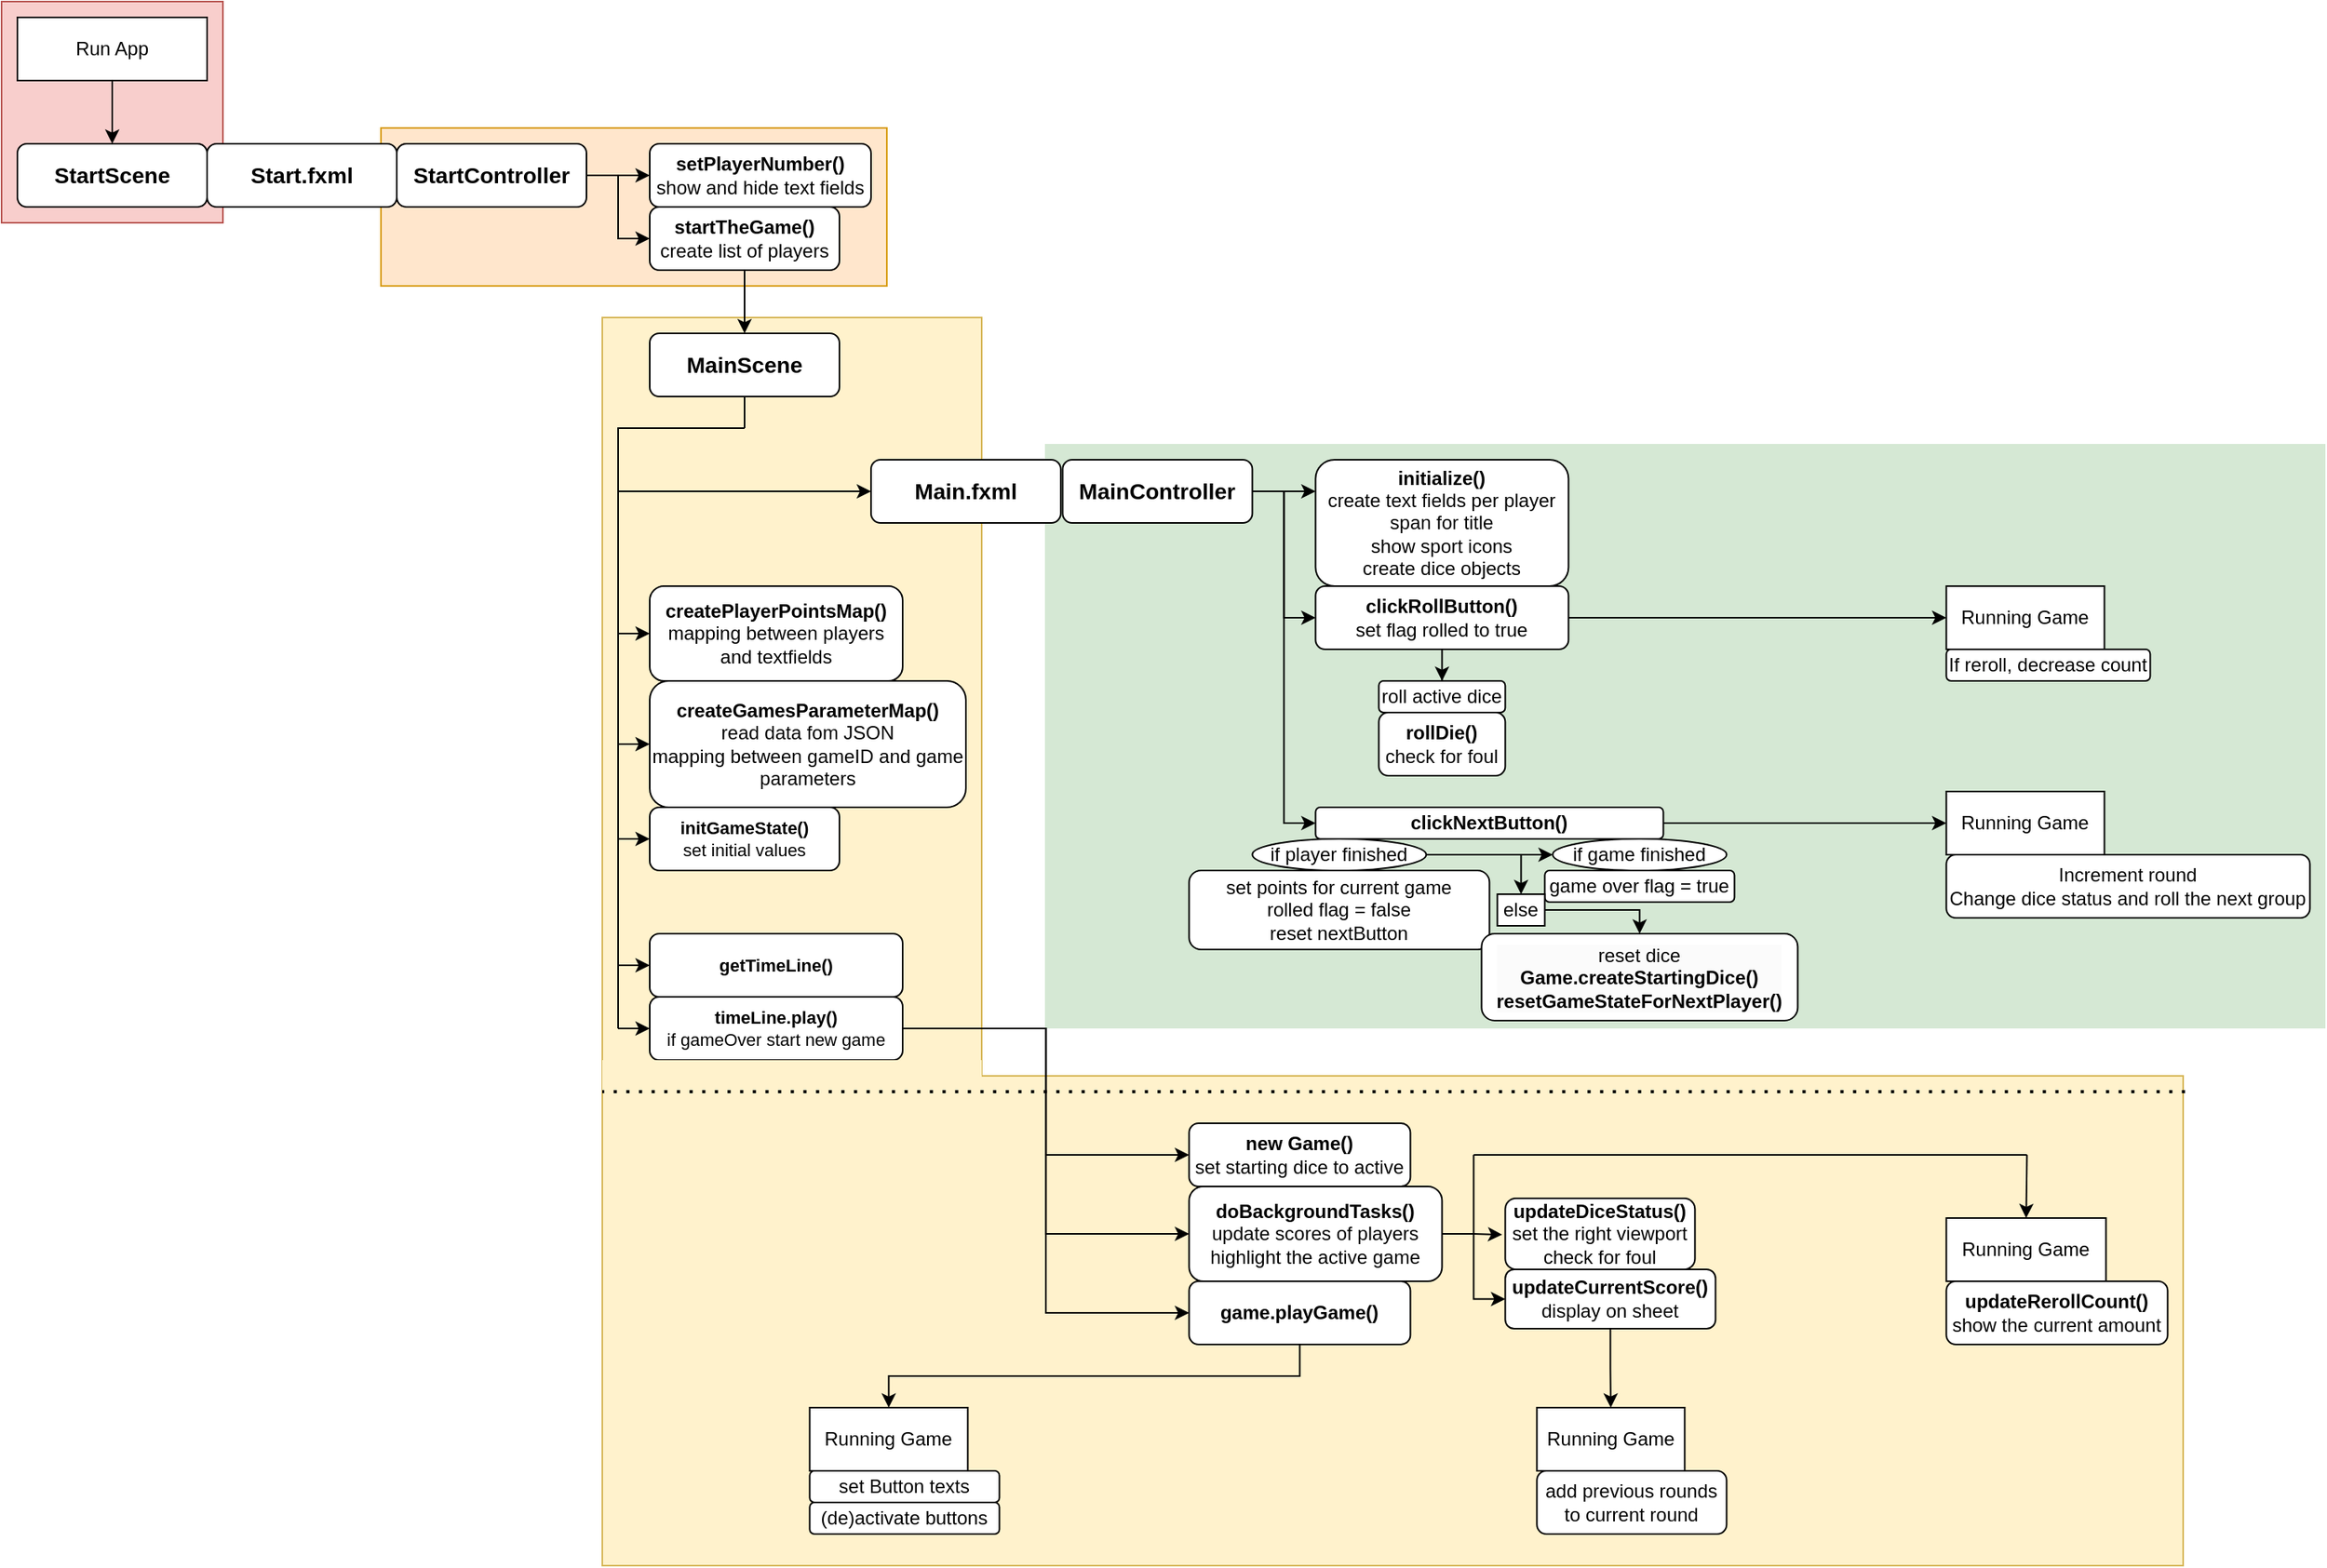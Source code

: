 <mxfile version="26.1.1">
  <diagram name="Seite-1" id="6Vc0wBuFbJIlMPBw90Qt">
    <mxGraphModel dx="2390" dy="2576" grid="1" gridSize="10" guides="1" tooltips="1" connect="1" arrows="1" fold="1" page="1" pageScale="1" pageWidth="827" pageHeight="1169" math="0" shadow="0">
      <root>
        <mxCell id="0" />
        <mxCell id="1" parent="0" />
        <mxCell id="GKB8aEZ42a6z1bWmPTmd-26" value="" style="whiteSpace=wrap;html=1;strokeColor=#d6b656;fillColor=#fff2cc;" vertex="1" parent="1">
          <mxGeometry x="410" y="670" width="1000" height="310" as="geometry" />
        </mxCell>
        <mxCell id="GKB8aEZ42a6z1bWmPTmd-24" value="" style="rounded=0;whiteSpace=wrap;html=1;strokeColor=none;fillColor=#d5e8d4;" vertex="1" parent="1">
          <mxGeometry x="690" y="270" width="810" height="370" as="geometry" />
        </mxCell>
        <mxCell id="GKB8aEZ42a6z1bWmPTmd-23" value="" style="rounded=0;whiteSpace=wrap;html=1;strokeColor=#d79b00;fillColor=#ffe6cc;" vertex="1" parent="1">
          <mxGeometry x="270" y="70" width="320" height="100" as="geometry" />
        </mxCell>
        <mxCell id="GKB8aEZ42a6z1bWmPTmd-22" value="" style="whiteSpace=wrap;html=1;strokeColor=#d6b656;fillColor=#fff2cc;" vertex="1" parent="1">
          <mxGeometry x="410" y="190" width="240" height="480" as="geometry" />
        </mxCell>
        <mxCell id="GKB8aEZ42a6z1bWmPTmd-21" value="" style="whiteSpace=wrap;html=1;aspect=fixed;strokeColor=#b85450;fillColor=#f8cecc;" vertex="1" parent="1">
          <mxGeometry x="30" y="-10" width="140" height="140" as="geometry" />
        </mxCell>
        <mxCell id="WrUHhJQltbGNESHBkqDn-20" style="edgeStyle=orthogonalEdgeStyle;rounded=0;orthogonalLoop=1;jettySize=auto;html=1;exitX=0.5;exitY=1;exitDx=0;exitDy=0;entryX=0.5;entryY=0;entryDx=0;entryDy=0;" parent="1" source="WrUHhJQltbGNESHBkqDn-2" target="WrUHhJQltbGNESHBkqDn-3" edge="1">
          <mxGeometry relative="1" as="geometry" />
        </mxCell>
        <mxCell id="WrUHhJQltbGNESHBkqDn-2" value="Run App" style="rounded=0;whiteSpace=wrap;html=1;" parent="1" vertex="1">
          <mxGeometry x="40" width="120" height="40" as="geometry" />
        </mxCell>
        <mxCell id="WrUHhJQltbGNESHBkqDn-3" value="&lt;h3&gt;StartScene&lt;/h3&gt;" style="rounded=1;whiteSpace=wrap;html=1;" parent="1" vertex="1">
          <mxGeometry x="40" y="80" width="120" height="40" as="geometry" />
        </mxCell>
        <mxCell id="WrUHhJQltbGNESHBkqDn-4" value="&lt;h3&gt;Start.fxml&lt;/h3&gt;" style="rounded=1;whiteSpace=wrap;html=1;" parent="1" vertex="1">
          <mxGeometry x="160" y="80" width="120" height="40" as="geometry" />
        </mxCell>
        <mxCell id="WrUHhJQltbGNESHBkqDn-51" style="edgeStyle=orthogonalEdgeStyle;rounded=0;orthogonalLoop=1;jettySize=auto;html=1;exitX=1;exitY=0.5;exitDx=0;exitDy=0;entryX=0;entryY=0.5;entryDx=0;entryDy=0;" parent="1" source="WrUHhJQltbGNESHBkqDn-12" target="WrUHhJQltbGNESHBkqDn-17" edge="1">
          <mxGeometry relative="1" as="geometry" />
        </mxCell>
        <mxCell id="WrUHhJQltbGNESHBkqDn-52" style="edgeStyle=orthogonalEdgeStyle;rounded=0;orthogonalLoop=1;jettySize=auto;html=1;exitX=1;exitY=0.5;exitDx=0;exitDy=0;entryX=0;entryY=0.5;entryDx=0;entryDy=0;" parent="1" source="WrUHhJQltbGNESHBkqDn-12" target="WrUHhJQltbGNESHBkqDn-16" edge="1">
          <mxGeometry relative="1" as="geometry" />
        </mxCell>
        <mxCell id="WrUHhJQltbGNESHBkqDn-12" value="&lt;h3&gt;StartController&lt;/h3&gt;" style="rounded=1;whiteSpace=wrap;html=1;" parent="1" vertex="1">
          <mxGeometry x="280" y="80" width="120" height="40" as="geometry" />
        </mxCell>
        <mxCell id="WrUHhJQltbGNESHBkqDn-21" style="edgeStyle=orthogonalEdgeStyle;rounded=0;orthogonalLoop=1;jettySize=auto;html=1;exitX=0.5;exitY=1;exitDx=0;exitDy=0;entryX=0.5;entryY=0;entryDx=0;entryDy=0;" parent="1" source="WrUHhJQltbGNESHBkqDn-16" target="WrUHhJQltbGNESHBkqDn-18" edge="1">
          <mxGeometry relative="1" as="geometry" />
        </mxCell>
        <mxCell id="WrUHhJQltbGNESHBkqDn-16" value="&lt;b&gt;startTheGame()&lt;/b&gt;&lt;div&gt;create list of players&lt;/div&gt;" style="rounded=1;whiteSpace=wrap;html=1;" parent="1" vertex="1">
          <mxGeometry x="440" y="120" width="120" height="40" as="geometry" />
        </mxCell>
        <mxCell id="WrUHhJQltbGNESHBkqDn-17" value="&lt;b&gt;setPlayerNumber()&lt;/b&gt;&lt;div&gt;show and hide text fields&lt;/div&gt;" style="rounded=1;whiteSpace=wrap;html=1;" parent="1" vertex="1">
          <mxGeometry x="440" y="80" width="140" height="40" as="geometry" />
        </mxCell>
        <mxCell id="WrUHhJQltbGNESHBkqDn-18" value="&lt;h3&gt;MainScene&lt;/h3&gt;" style="rounded=1;whiteSpace=wrap;html=1;" parent="1" vertex="1">
          <mxGeometry x="440" y="200" width="120" height="40" as="geometry" />
        </mxCell>
        <mxCell id="WrUHhJQltbGNESHBkqDn-23" value="&lt;h3&gt;Main.fxml&lt;/h3&gt;" style="rounded=1;whiteSpace=wrap;html=1;" parent="1" vertex="1">
          <mxGeometry x="580" y="280" width="120" height="40" as="geometry" />
        </mxCell>
        <mxCell id="WrUHhJQltbGNESHBkqDn-44" style="edgeStyle=orthogonalEdgeStyle;rounded=0;orthogonalLoop=1;jettySize=auto;html=1;exitX=1;exitY=0.5;exitDx=0;exitDy=0;" parent="1" source="WrUHhJQltbGNESHBkqDn-27" edge="1">
          <mxGeometry relative="1" as="geometry">
            <mxPoint x="861.2" y="300.034" as="targetPoint" />
          </mxGeometry>
        </mxCell>
        <mxCell id="WrUHhJQltbGNESHBkqDn-47" style="edgeStyle=orthogonalEdgeStyle;rounded=0;orthogonalLoop=1;jettySize=auto;html=1;exitX=1;exitY=0.5;exitDx=0;exitDy=0;entryX=0;entryY=0.5;entryDx=0;entryDy=0;" parent="1" source="WrUHhJQltbGNESHBkqDn-27" target="WrUHhJQltbGNESHBkqDn-46" edge="1">
          <mxGeometry relative="1" as="geometry" />
        </mxCell>
        <mxCell id="GKB8aEZ42a6z1bWmPTmd-2" style="edgeStyle=orthogonalEdgeStyle;rounded=0;orthogonalLoop=1;jettySize=auto;html=1;entryX=0;entryY=0.5;entryDx=0;entryDy=0;" edge="1" parent="1" source="WrUHhJQltbGNESHBkqDn-27" target="GKB8aEZ42a6z1bWmPTmd-1">
          <mxGeometry relative="1" as="geometry" />
        </mxCell>
        <mxCell id="WrUHhJQltbGNESHBkqDn-27" value="&lt;h3&gt;MainController&lt;/h3&gt;" style="rounded=1;whiteSpace=wrap;html=1;" parent="1" vertex="1">
          <mxGeometry x="701.2" y="280" width="120" height="40" as="geometry" />
        </mxCell>
        <mxCell id="WrUHhJQltbGNESHBkqDn-28" value="&lt;font style=&quot;font-size: 12px;&quot;&gt;createPlayerPointsMap()&lt;/font&gt;&lt;div&gt;&lt;span style=&quot;font-weight: normal;&quot;&gt;&lt;font style=&quot;font-size: 12px;&quot;&gt;mapping between players and textfields&lt;/font&gt;&lt;/span&gt;&lt;/div&gt;" style="rounded=1;whiteSpace=wrap;html=1;fontSize=11;fontStyle=1" parent="1" vertex="1">
          <mxGeometry x="440" y="360" width="160" height="60" as="geometry" />
        </mxCell>
        <mxCell id="WrUHhJQltbGNESHBkqDn-29" value="createGamesParameterMap()&lt;div&gt;&lt;span style=&quot;font-weight: normal;&quot;&gt;read data fom JSON&lt;/span&gt;&lt;/div&gt;&lt;div&gt;&lt;span style=&quot;font-weight: normal;&quot;&gt;mapping between gameID and game parameters&lt;/span&gt;&lt;/div&gt;" style="rounded=1;whiteSpace=wrap;html=1;fontSize=12;fontStyle=1" parent="1" vertex="1">
          <mxGeometry x="440" y="420" width="200" height="80" as="geometry" />
        </mxCell>
        <mxCell id="WrUHhJQltbGNESHBkqDn-30" value="initGameState()&lt;div&gt;&lt;span style=&quot;font-weight: normal;&quot;&gt;set initial values&lt;/span&gt;&lt;/div&gt;" style="rounded=1;whiteSpace=wrap;html=1;fontSize=11;fontStyle=1" parent="1" vertex="1">
          <mxGeometry x="440" y="500" width="120" height="40" as="geometry" />
        </mxCell>
        <mxCell id="WrUHhJQltbGNESHBkqDn-31" value="" style="endArrow=classic;html=1;rounded=0;entryX=0;entryY=0.5;entryDx=0;entryDy=0;" parent="1" target="WrUHhJQltbGNESHBkqDn-30" edge="1">
          <mxGeometry width="50" height="50" relative="1" as="geometry">
            <mxPoint x="500" y="260" as="sourcePoint" />
            <mxPoint x="440" y="500" as="targetPoint" />
            <Array as="points">
              <mxPoint x="420" y="260" />
              <mxPoint x="420" y="520" />
            </Array>
          </mxGeometry>
        </mxCell>
        <mxCell id="WrUHhJQltbGNESHBkqDn-33" value="" style="endArrow=classic;html=1;rounded=0;entryX=0;entryY=0.5;entryDx=0;entryDy=0;" parent="1" target="WrUHhJQltbGNESHBkqDn-28" edge="1">
          <mxGeometry width="50" height="50" relative="1" as="geometry">
            <mxPoint x="420" y="390" as="sourcePoint" />
            <mxPoint x="470" y="290" as="targetPoint" />
          </mxGeometry>
        </mxCell>
        <mxCell id="WrUHhJQltbGNESHBkqDn-35" value="getTimeLine()" style="rounded=1;whiteSpace=wrap;html=1;fontSize=11;fontStyle=1" parent="1" vertex="1">
          <mxGeometry x="440" y="580" width="160" height="40" as="geometry" />
        </mxCell>
        <mxCell id="WrUHhJQltbGNESHBkqDn-65" style="edgeStyle=orthogonalEdgeStyle;rounded=0;orthogonalLoop=1;jettySize=auto;html=1;entryX=0;entryY=0.5;entryDx=0;entryDy=0;exitX=1;exitY=0.5;exitDx=0;exitDy=0;" parent="1" source="WrUHhJQltbGNESHBkqDn-36" target="WrUHhJQltbGNESHBkqDn-55" edge="1">
          <mxGeometry relative="1" as="geometry">
            <mxPoint x="600" y="680" as="sourcePoint" />
          </mxGeometry>
        </mxCell>
        <mxCell id="WrUHhJQltbGNESHBkqDn-66" style="edgeStyle=orthogonalEdgeStyle;rounded=0;orthogonalLoop=1;jettySize=auto;html=1;entryX=0;entryY=0.5;entryDx=0;entryDy=0;exitX=1;exitY=0.5;exitDx=0;exitDy=0;" parent="1" source="WrUHhJQltbGNESHBkqDn-36" target="WrUHhJQltbGNESHBkqDn-53" edge="1">
          <mxGeometry relative="1" as="geometry">
            <mxPoint x="600" y="680" as="sourcePoint" />
          </mxGeometry>
        </mxCell>
        <mxCell id="WrUHhJQltbGNESHBkqDn-67" style="edgeStyle=orthogonalEdgeStyle;rounded=0;orthogonalLoop=1;jettySize=auto;html=1;entryX=0;entryY=0.5;entryDx=0;entryDy=0;exitX=1;exitY=0.5;exitDx=0;exitDy=0;" parent="1" source="WrUHhJQltbGNESHBkqDn-36" target="WrUHhJQltbGNESHBkqDn-58" edge="1">
          <mxGeometry relative="1" as="geometry">
            <mxPoint x="600" y="680" as="sourcePoint" />
          </mxGeometry>
        </mxCell>
        <mxCell id="WrUHhJQltbGNESHBkqDn-36" value="timeLine.play()&lt;div&gt;&lt;span style=&quot;font-weight: 400;&quot;&gt;if gameOver start new game&lt;/span&gt;&lt;/div&gt;" style="rounded=1;whiteSpace=wrap;html=1;fontSize=11;fontStyle=1" parent="1" vertex="1">
          <mxGeometry x="440" y="620" width="160" height="40" as="geometry" />
        </mxCell>
        <mxCell id="WrUHhJQltbGNESHBkqDn-37" value="" style="endArrow=none;html=1;rounded=0;" parent="1" edge="1">
          <mxGeometry width="50" height="50" relative="1" as="geometry">
            <mxPoint x="420" y="640" as="sourcePoint" />
            <mxPoint x="420" y="520" as="targetPoint" />
          </mxGeometry>
        </mxCell>
        <mxCell id="WrUHhJQltbGNESHBkqDn-38" value="" style="endArrow=classic;html=1;rounded=0;entryX=0;entryY=0.5;entryDx=0;entryDy=0;" parent="1" target="WrUHhJQltbGNESHBkqDn-36" edge="1">
          <mxGeometry width="50" height="50" relative="1" as="geometry">
            <mxPoint x="420" y="640" as="sourcePoint" />
            <mxPoint x="450" y="450" as="targetPoint" />
          </mxGeometry>
        </mxCell>
        <mxCell id="WrUHhJQltbGNESHBkqDn-39" value="" style="endArrow=classic;html=1;rounded=0;entryX=0;entryY=0.5;entryDx=0;entryDy=0;" parent="1" target="WrUHhJQltbGNESHBkqDn-35" edge="1">
          <mxGeometry width="50" height="50" relative="1" as="geometry">
            <mxPoint x="420" y="600" as="sourcePoint" />
            <mxPoint x="460" y="460" as="targetPoint" />
          </mxGeometry>
        </mxCell>
        <mxCell id="WrUHhJQltbGNESHBkqDn-40" value="" style="endArrow=classic;html=1;rounded=0;entryX=0;entryY=0.5;entryDx=0;entryDy=0;" parent="1" target="WrUHhJQltbGNESHBkqDn-23" edge="1">
          <mxGeometry width="50" height="50" relative="1" as="geometry">
            <mxPoint x="420" y="300" as="sourcePoint" />
            <mxPoint x="450" y="350" as="targetPoint" />
          </mxGeometry>
        </mxCell>
        <mxCell id="WrUHhJQltbGNESHBkqDn-41" value="" style="endArrow=none;html=1;rounded=0;entryX=0.5;entryY=1;entryDx=0;entryDy=0;" parent="1" target="WrUHhJQltbGNESHBkqDn-18" edge="1">
          <mxGeometry width="50" height="50" relative="1" as="geometry">
            <mxPoint x="500" y="260" as="sourcePoint" />
            <mxPoint x="620" y="240.0" as="targetPoint" />
            <Array as="points" />
          </mxGeometry>
        </mxCell>
        <mxCell id="WrUHhJQltbGNESHBkqDn-45" value="&lt;b&gt;initialize()&lt;/b&gt;&lt;br&gt;create text fields per player&lt;br&gt;span for title&lt;br&gt;show sport icons&lt;div&gt;create dice objects&lt;/div&gt;" style="rounded=1;whiteSpace=wrap;html=1;spacing=0;" parent="1" vertex="1">
          <mxGeometry x="861.2" y="280" width="160" height="80" as="geometry" />
        </mxCell>
        <mxCell id="WrUHhJQltbGNESHBkqDn-74" style="edgeStyle=orthogonalEdgeStyle;rounded=0;orthogonalLoop=1;jettySize=auto;html=1;" parent="1" source="WrUHhJQltbGNESHBkqDn-46" target="WrUHhJQltbGNESHBkqDn-72" edge="1">
          <mxGeometry relative="1" as="geometry" />
        </mxCell>
        <mxCell id="WrUHhJQltbGNESHBkqDn-95" style="edgeStyle=orthogonalEdgeStyle;rounded=0;orthogonalLoop=1;jettySize=auto;html=1;entryX=0.5;entryY=0;entryDx=0;entryDy=0;" parent="1" source="WrUHhJQltbGNESHBkqDn-46" target="WrUHhJQltbGNESHBkqDn-92" edge="1">
          <mxGeometry relative="1" as="geometry" />
        </mxCell>
        <mxCell id="WrUHhJQltbGNESHBkqDn-46" value="&lt;b&gt;clickRollButton()&lt;/b&gt;&lt;br&gt;set flag rolled to true" style="rounded=1;whiteSpace=wrap;html=1;spacing=0;" parent="1" vertex="1">
          <mxGeometry x="861.2" y="360" width="160" height="40" as="geometry" />
        </mxCell>
        <mxCell id="WrUHhJQltbGNESHBkqDn-50" value="" style="endArrow=classic;html=1;rounded=0;entryX=0;entryY=0.5;entryDx=0;entryDy=0;" parent="1" target="WrUHhJQltbGNESHBkqDn-29" edge="1">
          <mxGeometry width="50" height="50" relative="1" as="geometry">
            <mxPoint x="420" y="460" as="sourcePoint" />
            <mxPoint x="450" y="570" as="targetPoint" />
          </mxGeometry>
        </mxCell>
        <mxCell id="WrUHhJQltbGNESHBkqDn-100" style="edgeStyle=orthogonalEdgeStyle;rounded=0;orthogonalLoop=1;jettySize=auto;html=1;entryX=0;entryY=0.5;entryDx=0;entryDy=0;" parent="1" source="WrUHhJQltbGNESHBkqDn-53" target="WrUHhJQltbGNESHBkqDn-97" edge="1">
          <mxGeometry relative="1" as="geometry" />
        </mxCell>
        <mxCell id="WrUHhJQltbGNESHBkqDn-53" value="doBackgroundTasks()&lt;div&gt;&lt;span style=&quot;font-weight: 400;&quot;&gt;update scores of players&lt;/span&gt;&lt;/div&gt;&lt;div&gt;&lt;span style=&quot;font-weight: 400;&quot;&gt;highlight the active game&lt;/span&gt;&lt;/div&gt;" style="rounded=1;whiteSpace=wrap;html=1;fontStyle=1" parent="1" vertex="1">
          <mxGeometry x="781.2" y="740" width="160" height="60" as="geometry" />
        </mxCell>
        <mxCell id="WrUHhJQltbGNESHBkqDn-55" value="new Game()&lt;div&gt;&lt;span style=&quot;font-weight: normal;&quot;&gt;set starting dice to active&lt;/span&gt;&lt;/div&gt;" style="rounded=1;whiteSpace=wrap;html=1;fontStyle=1" parent="1" vertex="1">
          <mxGeometry x="781.2" y="700" width="140" height="40" as="geometry" />
        </mxCell>
        <mxCell id="WrUHhJQltbGNESHBkqDn-82" style="edgeStyle=orthogonalEdgeStyle;rounded=0;orthogonalLoop=1;jettySize=auto;html=1;entryX=0.5;entryY=0;entryDx=0;entryDy=0;" parent="1" source="WrUHhJQltbGNESHBkqDn-58" target="WrUHhJQltbGNESHBkqDn-71" edge="1">
          <mxGeometry relative="1" as="geometry">
            <Array as="points">
              <mxPoint x="851.2" y="860" />
              <mxPoint x="591.2" y="860" />
            </Array>
          </mxGeometry>
        </mxCell>
        <mxCell id="WrUHhJQltbGNESHBkqDn-58" value="game.playGame()" style="rounded=1;whiteSpace=wrap;html=1;fontStyle=1" parent="1" vertex="1">
          <mxGeometry x="781.2" y="800" width="140" height="40" as="geometry" />
        </mxCell>
        <mxCell id="WrUHhJQltbGNESHBkqDn-60" value="&lt;b&gt;updateDiceStatus()&lt;/b&gt;&lt;div&gt;set the right viewport&lt;/div&gt;&lt;div&gt;check for foul&lt;/div&gt;" style="rounded=1;whiteSpace=wrap;html=1;" parent="1" vertex="1">
          <mxGeometry x="981.2" y="747.5" width="120" height="45" as="geometry" />
        </mxCell>
        <mxCell id="WrUHhJQltbGNESHBkqDn-71" value="Running Game" style="rounded=0;whiteSpace=wrap;html=1;" parent="1" vertex="1">
          <mxGeometry x="541.2" y="880" width="100" height="40" as="geometry" />
        </mxCell>
        <mxCell id="WrUHhJQltbGNESHBkqDn-72" value="Running Game" style="rounded=0;whiteSpace=wrap;html=1;" parent="1" vertex="1">
          <mxGeometry x="1260.2" y="360" width="100" height="40" as="geometry" />
        </mxCell>
        <mxCell id="WrUHhJQltbGNESHBkqDn-76" value="If reroll, decrease count" style="rounded=1;whiteSpace=wrap;html=1;" parent="1" vertex="1">
          <mxGeometry x="1260.2" y="400" width="129" height="20" as="geometry" />
        </mxCell>
        <mxCell id="WrUHhJQltbGNESHBkqDn-85" value="" style="endArrow=none;html=1;rounded=0;startFill=0;" parent="1" edge="1">
          <mxGeometry width="50" height="50" relative="1" as="geometry">
            <mxPoint x="961.2" y="720" as="sourcePoint" />
            <mxPoint x="1311.2" y="720" as="targetPoint" />
          </mxGeometry>
        </mxCell>
        <mxCell id="WrUHhJQltbGNESHBkqDn-86" value="Running Game" style="rounded=0;whiteSpace=wrap;html=1;" parent="1" vertex="1">
          <mxGeometry x="1260.2" y="760" width="101" height="40" as="geometry" />
        </mxCell>
        <mxCell id="WrUHhJQltbGNESHBkqDn-89" value="&lt;b&gt;updateRerollCount()&lt;/b&gt;&lt;div&gt;show the current amount&lt;/div&gt;" style="rounded=1;whiteSpace=wrap;html=1;" parent="1" vertex="1">
          <mxGeometry x="1260.2" y="800" width="140" height="40" as="geometry" />
        </mxCell>
        <mxCell id="WrUHhJQltbGNESHBkqDn-90" value="set Button texts" style="rounded=1;whiteSpace=wrap;html=1;" parent="1" vertex="1">
          <mxGeometry x="541.2" y="920" width="120" height="20" as="geometry" />
        </mxCell>
        <mxCell id="WrUHhJQltbGNESHBkqDn-91" value="(de)activate buttons" style="rounded=1;whiteSpace=wrap;html=1;" parent="1" vertex="1">
          <mxGeometry x="541.2" y="940" width="120" height="20" as="geometry" />
        </mxCell>
        <mxCell id="WrUHhJQltbGNESHBkqDn-92" value="roll active dice" style="rounded=1;whiteSpace=wrap;html=1;" parent="1" vertex="1">
          <mxGeometry x="901.2" y="420" width="80" height="20" as="geometry" />
        </mxCell>
        <mxCell id="WrUHhJQltbGNESHBkqDn-96" value="&lt;b&gt;rollDie()&lt;/b&gt;&lt;div&gt;check for foul&lt;/div&gt;" style="rounded=1;whiteSpace=wrap;html=1;" parent="1" vertex="1">
          <mxGeometry x="901.2" y="440" width="80" height="40" as="geometry" />
        </mxCell>
        <mxCell id="WrUHhJQltbGNESHBkqDn-104" style="edgeStyle=orthogonalEdgeStyle;rounded=0;orthogonalLoop=1;jettySize=auto;html=1;entryX=0.5;entryY=0;entryDx=0;entryDy=0;" parent="1" source="WrUHhJQltbGNESHBkqDn-97" target="WrUHhJQltbGNESHBkqDn-101" edge="1">
          <mxGeometry relative="1" as="geometry" />
        </mxCell>
        <mxCell id="WrUHhJQltbGNESHBkqDn-97" value="&lt;b&gt;updateCurrentScore()&lt;/b&gt;&lt;div&gt;display on sheet&lt;/div&gt;" style="rounded=1;whiteSpace=wrap;html=1;" parent="1" vertex="1">
          <mxGeometry x="981.2" y="792.5" width="133" height="37.5" as="geometry" />
        </mxCell>
        <mxCell id="WrUHhJQltbGNESHBkqDn-98" style="edgeStyle=orthogonalEdgeStyle;rounded=0;orthogonalLoop=1;jettySize=auto;html=1;entryX=-0.016;entryY=0.511;entryDx=0;entryDy=0;entryPerimeter=0;" parent="1" source="WrUHhJQltbGNESHBkqDn-53" target="WrUHhJQltbGNESHBkqDn-60" edge="1">
          <mxGeometry relative="1" as="geometry" />
        </mxCell>
        <mxCell id="WrUHhJQltbGNESHBkqDn-99" value="" style="endArrow=none;html=1;rounded=0;" parent="1" edge="1">
          <mxGeometry width="50" height="50" relative="1" as="geometry">
            <mxPoint x="961.2" y="770" as="sourcePoint" />
            <mxPoint x="961.2" y="720" as="targetPoint" />
          </mxGeometry>
        </mxCell>
        <mxCell id="WrUHhJQltbGNESHBkqDn-101" value="Running Game" style="rounded=0;whiteSpace=wrap;html=1;" parent="1" vertex="1">
          <mxGeometry x="1001.2" y="880" width="93.5" height="40" as="geometry" />
        </mxCell>
        <mxCell id="WrUHhJQltbGNESHBkqDn-105" value="add previous rounds&lt;div&gt;to current round&lt;/div&gt;" style="rounded=1;whiteSpace=wrap;html=1;" parent="1" vertex="1">
          <mxGeometry x="1001.2" y="920" width="120" height="40" as="geometry" />
        </mxCell>
        <mxCell id="GKB8aEZ42a6z1bWmPTmd-9" style="edgeStyle=orthogonalEdgeStyle;rounded=0;orthogonalLoop=1;jettySize=auto;html=1;entryX=0;entryY=0.5;entryDx=0;entryDy=0;" edge="1" parent="1" source="GKB8aEZ42a6z1bWmPTmd-1" target="GKB8aEZ42a6z1bWmPTmd-4">
          <mxGeometry relative="1" as="geometry" />
        </mxCell>
        <mxCell id="GKB8aEZ42a6z1bWmPTmd-1" value="&lt;b&gt;clickNextButton()&lt;/b&gt;" style="rounded=1;whiteSpace=wrap;html=1;spacing=0;" vertex="1" parent="1">
          <mxGeometry x="861.2" y="500" width="220" height="20" as="geometry" />
        </mxCell>
        <mxCell id="GKB8aEZ42a6z1bWmPTmd-4" value="Running Game" style="rounded=0;whiteSpace=wrap;html=1;" vertex="1" parent="1">
          <mxGeometry x="1260.2" y="490" width="100" height="40" as="geometry" />
        </mxCell>
        <mxCell id="GKB8aEZ42a6z1bWmPTmd-7" value="" style="endArrow=classic;html=1;rounded=0;entryX=0.5;entryY=0;entryDx=0;entryDy=0;" edge="1" parent="1" target="WrUHhJQltbGNESHBkqDn-86">
          <mxGeometry width="50" height="50" relative="1" as="geometry">
            <mxPoint x="1311.2" y="720" as="sourcePoint" />
            <mxPoint x="1301.2" y="730" as="targetPoint" />
          </mxGeometry>
        </mxCell>
        <mxCell id="GKB8aEZ42a6z1bWmPTmd-8" value="Increment round&lt;br&gt;Change dice status and roll the next group" style="rounded=1;whiteSpace=wrap;html=1;" vertex="1" parent="1">
          <mxGeometry x="1260.2" y="530" width="230" height="40" as="geometry" />
        </mxCell>
        <mxCell id="GKB8aEZ42a6z1bWmPTmd-15" style="edgeStyle=orthogonalEdgeStyle;rounded=0;orthogonalLoop=1;jettySize=auto;html=1;exitX=1;exitY=0.5;exitDx=0;exitDy=0;entryX=0;entryY=0.5;entryDx=0;entryDy=0;" edge="1" parent="1" source="GKB8aEZ42a6z1bWmPTmd-11" target="GKB8aEZ42a6z1bWmPTmd-12">
          <mxGeometry relative="1" as="geometry" />
        </mxCell>
        <mxCell id="GKB8aEZ42a6z1bWmPTmd-11" value="if player finished" style="ellipse;whiteSpace=wrap;html=1;" vertex="1" parent="1">
          <mxGeometry x="821.2" y="520" width="110" height="20" as="geometry" />
        </mxCell>
        <mxCell id="GKB8aEZ42a6z1bWmPTmd-12" value="if game finished" style="ellipse;whiteSpace=wrap;html=1;" vertex="1" parent="1">
          <mxGeometry x="1011.2" y="520" width="110" height="20" as="geometry" />
        </mxCell>
        <mxCell id="GKB8aEZ42a6z1bWmPTmd-13" value="set points for current game&lt;div&gt;rolled flag = false&lt;/div&gt;&lt;div&gt;reset nextButton&lt;/div&gt;" style="rounded=1;whiteSpace=wrap;html=1;" vertex="1" parent="1">
          <mxGeometry x="781.2" y="540" width="190" height="50" as="geometry" />
        </mxCell>
        <mxCell id="GKB8aEZ42a6z1bWmPTmd-14" value="&lt;div&gt;game over flag = true&lt;/div&gt;" style="rounded=1;whiteSpace=wrap;html=1;" vertex="1" parent="1">
          <mxGeometry x="1006.2" y="540" width="120" height="20" as="geometry" />
        </mxCell>
        <mxCell id="GKB8aEZ42a6z1bWmPTmd-16" value="&lt;div style=&quot;forced-color-adjust: none; color: rgb(0, 0, 0); font-family: Helvetica; font-size: 12px; font-style: normal; font-variant-ligatures: normal; font-variant-caps: normal; font-weight: 400; letter-spacing: normal; orphans: 2; text-align: center; text-indent: 0px; text-transform: none; widows: 2; word-spacing: 0px; -webkit-text-stroke-width: 0px; white-space: normal; background-color: rgb(251, 251, 251); text-decoration-thickness: initial; text-decoration-style: initial; text-decoration-color: initial;&quot;&gt;reset dice&lt;/div&gt;&lt;div style=&quot;forced-color-adjust: none; color: rgb(0, 0, 0); font-family: Helvetica; font-size: 12px; font-style: normal; font-variant-ligatures: normal; font-variant-caps: normal; letter-spacing: normal; orphans: 2; text-align: center; text-indent: 0px; text-transform: none; widows: 2; word-spacing: 0px; -webkit-text-stroke-width: 0px; white-space: normal; background-color: rgb(251, 251, 251); text-decoration-thickness: initial; text-decoration-style: initial; text-decoration-color: initial;&quot;&gt;&lt;b&gt;Game.createStartingDice()&lt;/b&gt;&lt;/div&gt;&lt;div style=&quot;forced-color-adjust: none; color: rgb(0, 0, 0); font-family: Helvetica; font-size: 12px; font-style: normal; font-variant-ligatures: normal; font-variant-caps: normal; font-weight: 400; letter-spacing: normal; orphans: 2; text-align: center; text-indent: 0px; text-transform: none; widows: 2; word-spacing: 0px; -webkit-text-stroke-width: 0px; white-space: normal; background-color: rgb(251, 251, 251); text-decoration-thickness: initial; text-decoration-style: initial; text-decoration-color: initial;&quot;&gt;&lt;b style=&quot;forced-color-adjust: none;&quot;&gt;resetGameStateForNextPlayer()&lt;/b&gt;&lt;/div&gt;" style="rounded=1;whiteSpace=wrap;html=1;" vertex="1" parent="1">
          <mxGeometry x="966.2" y="580" width="200" height="55" as="geometry" />
        </mxCell>
        <mxCell id="GKB8aEZ42a6z1bWmPTmd-17" value="" style="endArrow=classic;html=1;rounded=0;entryX=0.5;entryY=0;entryDx=0;entryDy=0;" edge="1" parent="1" source="GKB8aEZ42a6z1bWmPTmd-19" target="GKB8aEZ42a6z1bWmPTmd-16">
          <mxGeometry width="50" height="50" relative="1" as="geometry">
            <mxPoint x="981.2" y="530" as="sourcePoint" />
            <mxPoint x="981.2" y="540" as="targetPoint" />
            <Array as="points">
              <mxPoint x="1066.2" y="565" />
            </Array>
          </mxGeometry>
        </mxCell>
        <mxCell id="GKB8aEZ42a6z1bWmPTmd-20" value="" style="endArrow=classic;html=1;rounded=0;entryX=0.5;entryY=0;entryDx=0;entryDy=0;" edge="1" parent="1" target="GKB8aEZ42a6z1bWmPTmd-19">
          <mxGeometry width="50" height="50" relative="1" as="geometry">
            <mxPoint x="991.2" y="530" as="sourcePoint" />
            <mxPoint x="1066.2" y="580" as="targetPoint" />
            <Array as="points" />
          </mxGeometry>
        </mxCell>
        <mxCell id="GKB8aEZ42a6z1bWmPTmd-19" value="else" style="text;html=1;align=center;verticalAlign=middle;whiteSpace=wrap;rounded=0;fillColor=default;strokeColor=default;" vertex="1" parent="1">
          <mxGeometry x="976.2" y="555" width="30" height="20" as="geometry" />
        </mxCell>
        <mxCell id="GKB8aEZ42a6z1bWmPTmd-27" value="" style="rounded=0;whiteSpace=wrap;html=1;fillColor=#fff2cc;strokeColor=none;" vertex="1" parent="1">
          <mxGeometry x="410" y="660" width="240" height="20" as="geometry" />
        </mxCell>
        <mxCell id="WrUHhJQltbGNESHBkqDn-63" value="" style="endArrow=none;dashed=1;html=1;dashPattern=1 3;strokeWidth=2;rounded=0;" parent="1" edge="1">
          <mxGeometry width="50" height="50" relative="1" as="geometry">
            <mxPoint x="1411.2" y="680" as="sourcePoint" />
            <mxPoint x="410" y="680" as="targetPoint" />
          </mxGeometry>
        </mxCell>
      </root>
    </mxGraphModel>
  </diagram>
</mxfile>
